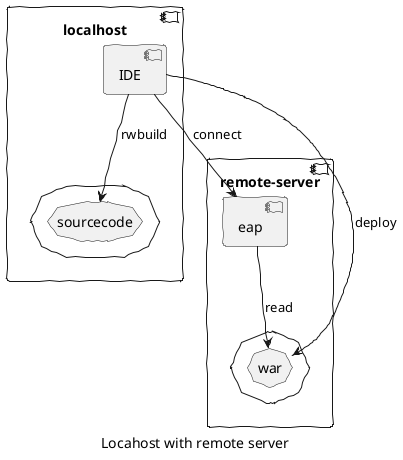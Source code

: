 @startuml
skinparam handwritten true

caption Locahost with remote server

component "localhost" {
    component "IDE" {

    }

    storage {
        storage sourcecode
    }

}

component remote-server {
    component "eap"

    storage {
        storage "war" {

        }
    }
}

left to right direction 
eap --> war : read
IDE --> eap : connect
IDE --> war : deploy

top to bottom direction
IDE --> sourcecode : rwbuild

@enduml

